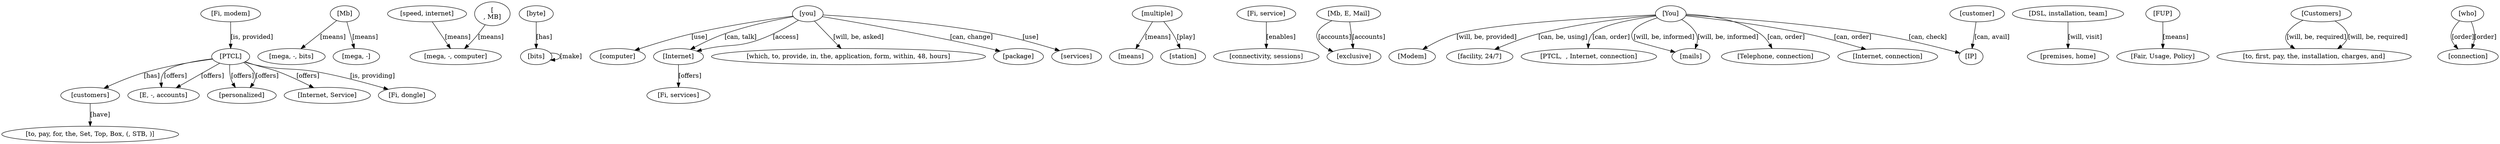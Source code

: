 digraph {"[PTCL]" -> "[customers]" [ label="[has]" ];"[Mb]" -> "[mega, -, bits]" [ label="[means]" ];"[Mb]" -> "[mega, -]" [ label="[means]" ];"[speed, internet]" -> "[mega, -, computer]" [ label="[means]" ];"[
, MB]" -> "[mega, -, computer]" [ label="[means]" ];"[byte]" -> "[bits]" [ label="[has]" ];"[bits]" -> "[bits]" [ label="[make]" ];"[you]" -> "[computer]" [ label="[use]" ];"[multiple]" -> "[means]" [ label="[means]" ];"[multiple]" -> "[station]" [ label="[play]" ];"[Internet]" -> "[Fi, services]" [ label="[offers]" ];"[Fi, service]" -> "[connectivity, sessions]" [ label="[enables]" ];"[PTCL]" -> "[E, -, accounts]" [ label="[offers]" ];"[PTCL]" -> "[E, -, accounts]" [ label="[offers]" ];"[PTCL]" -> "[personalized]" [ label="[offers]" ];"[Mb, E, Mail]" -> "[exclusive]" [ label="[accounts]" ];"[you]" -> "[which, to, provide, in, the, application, form, within, 48, hours]" [ label="[will, be, asked]" ];"[PTCL]" -> "[Internet, Service]" [ label="[offers]" ];"[You]" -> "[Internet, connection]" [ label="[can, order]" ];"[you]" -> "[package]" [ label="[can, change]" ];"[You]" -> "[Modem]" [ label="[will, be, provided]" ];"[you]" -> "[services]" [ label="[use]" ];"[you]" -> "[Internet]" [ label="[can, talk]" ];"[you]" -> "[Internet]" [ label="[access]" ];"[DSL, installation, team]" -> "[premises, home]" [ label="[will, visit]" ];"[You]" -> "[facility, 24/7]" [ label="[can, be, using]" ];"[FUP]" -> "[Fair, Usage, Policy]" [ label="[means]" ];"[customer]" -> "[IP]" [ label="[can, avail]" ];"[PTCL]" -> "[Fi, dongle]" [ label="[is, providing]" ];"[customers]" -> "[to, pay, for, the, Set, Top, Box, (, STB, )]" [ label="[have]" ];"[Fi, modem]" -> "[PTCL]" [ label="[is, provided]" ];"[You]" -> "[IP]" [ label="[can, check]" ];"[You]" -> "[PTCL,  , Internet, connection]" [ label="[can, order]" ];"[Customers]" -> "[to, first, pay, the, installation, charges, and]" [ label="[will, be, required]" ];"[who]" -> "[connection]" [ label="[order]" ];"[You]" -> "[mails]" [ label="[will, be, informed]" ];"[You]" -> "[Telephone, connection]" [ label="[can, order]" ];"[Customers]" -> "[to, first, pay, the, installation, charges, and]" [ label="[will, be, required]" ];"[who]" -> "[connection]" [ label="[order]" ];"[You]" -> "[mails]" [ label="[will, be, informed]" ];"[PTCL]" -> "[personalized]" [ label="[offers]" ];"[Mb, E, Mail]" -> "[exclusive]" [ label="[accounts]" ];}